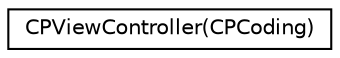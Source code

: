 digraph "Graphical Class Hierarchy"
{
  edge [fontname="Helvetica",fontsize="10",labelfontname="Helvetica",labelfontsize="10"];
  node [fontname="Helvetica",fontsize="10",shape=record];
  rankdir="LR";
  Node1 [label="CPViewController(CPCoding)",height=0.2,width=0.4,color="black", fillcolor="white", style="filled",URL="$category_c_p_view_controller_07_c_p_coding_08.html"];
}
